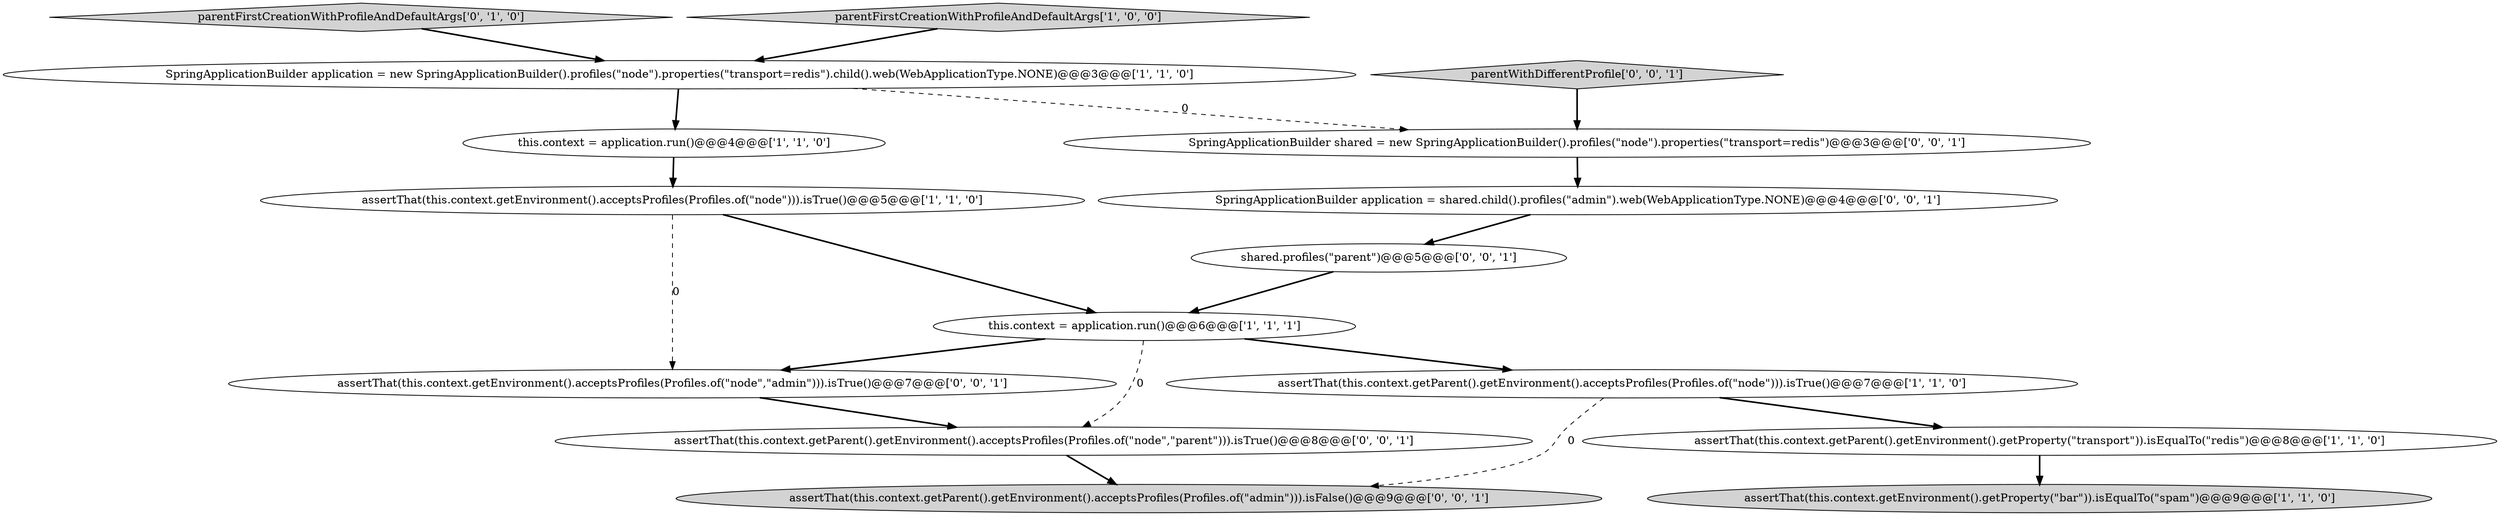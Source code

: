 digraph {
7 [style = filled, label = "assertThat(this.context.getEnvironment().acceptsProfiles(Profiles.of(\"node\"))).isTrue()@@@5@@@['1', '1', '0']", fillcolor = white, shape = ellipse image = "AAA0AAABBB1BBB"];
9 [style = filled, label = "assertThat(this.context.getEnvironment().acceptsProfiles(Profiles.of(\"node\",\"admin\"))).isTrue()@@@7@@@['0', '0', '1']", fillcolor = white, shape = ellipse image = "AAA0AAABBB3BBB"];
1 [style = filled, label = "assertThat(this.context.getParent().getEnvironment().getProperty(\"transport\")).isEqualTo(\"redis\")@@@8@@@['1', '1', '0']", fillcolor = white, shape = ellipse image = "AAA0AAABBB1BBB"];
10 [style = filled, label = "assertThat(this.context.getParent().getEnvironment().acceptsProfiles(Profiles.of(\"node\",\"parent\"))).isTrue()@@@8@@@['0', '0', '1']", fillcolor = white, shape = ellipse image = "AAA0AAABBB3BBB"];
8 [style = filled, label = "parentFirstCreationWithProfileAndDefaultArgs['0', '1', '0']", fillcolor = lightgray, shape = diamond image = "AAA0AAABBB2BBB"];
11 [style = filled, label = "SpringApplicationBuilder application = shared.child().profiles(\"admin\").web(WebApplicationType.NONE)@@@4@@@['0', '0', '1']", fillcolor = white, shape = ellipse image = "AAA0AAABBB3BBB"];
14 [style = filled, label = "assertThat(this.context.getParent().getEnvironment().acceptsProfiles(Profiles.of(\"admin\"))).isFalse()@@@9@@@['0', '0', '1']", fillcolor = lightgray, shape = ellipse image = "AAA0AAABBB3BBB"];
3 [style = filled, label = "assertThat(this.context.getEnvironment().getProperty(\"bar\")).isEqualTo(\"spam\")@@@9@@@['1', '1', '0']", fillcolor = lightgray, shape = ellipse image = "AAA0AAABBB1BBB"];
15 [style = filled, label = "parentWithDifferentProfile['0', '0', '1']", fillcolor = lightgray, shape = diamond image = "AAA0AAABBB3BBB"];
0 [style = filled, label = "this.context = application.run()@@@4@@@['1', '1', '0']", fillcolor = white, shape = ellipse image = "AAA0AAABBB1BBB"];
13 [style = filled, label = "shared.profiles(\"parent\")@@@5@@@['0', '0', '1']", fillcolor = white, shape = ellipse image = "AAA0AAABBB3BBB"];
5 [style = filled, label = "assertThat(this.context.getParent().getEnvironment().acceptsProfiles(Profiles.of(\"node\"))).isTrue()@@@7@@@['1', '1', '0']", fillcolor = white, shape = ellipse image = "AAA0AAABBB1BBB"];
2 [style = filled, label = "parentFirstCreationWithProfileAndDefaultArgs['1', '0', '0']", fillcolor = lightgray, shape = diamond image = "AAA0AAABBB1BBB"];
12 [style = filled, label = "SpringApplicationBuilder shared = new SpringApplicationBuilder().profiles(\"node\").properties(\"transport=redis\")@@@3@@@['0', '0', '1']", fillcolor = white, shape = ellipse image = "AAA0AAABBB3BBB"];
6 [style = filled, label = "SpringApplicationBuilder application = new SpringApplicationBuilder().profiles(\"node\").properties(\"transport=redis\").child().web(WebApplicationType.NONE)@@@3@@@['1', '1', '0']", fillcolor = white, shape = ellipse image = "AAA0AAABBB1BBB"];
4 [style = filled, label = "this.context = application.run()@@@6@@@['1', '1', '1']", fillcolor = white, shape = ellipse image = "AAA0AAABBB1BBB"];
1->3 [style = bold, label=""];
4->9 [style = bold, label=""];
5->1 [style = bold, label=""];
15->12 [style = bold, label=""];
8->6 [style = bold, label=""];
6->0 [style = bold, label=""];
5->14 [style = dashed, label="0"];
7->4 [style = bold, label=""];
9->10 [style = bold, label=""];
4->10 [style = dashed, label="0"];
10->14 [style = bold, label=""];
7->9 [style = dashed, label="0"];
4->5 [style = bold, label=""];
2->6 [style = bold, label=""];
13->4 [style = bold, label=""];
6->12 [style = dashed, label="0"];
11->13 [style = bold, label=""];
0->7 [style = bold, label=""];
12->11 [style = bold, label=""];
}
